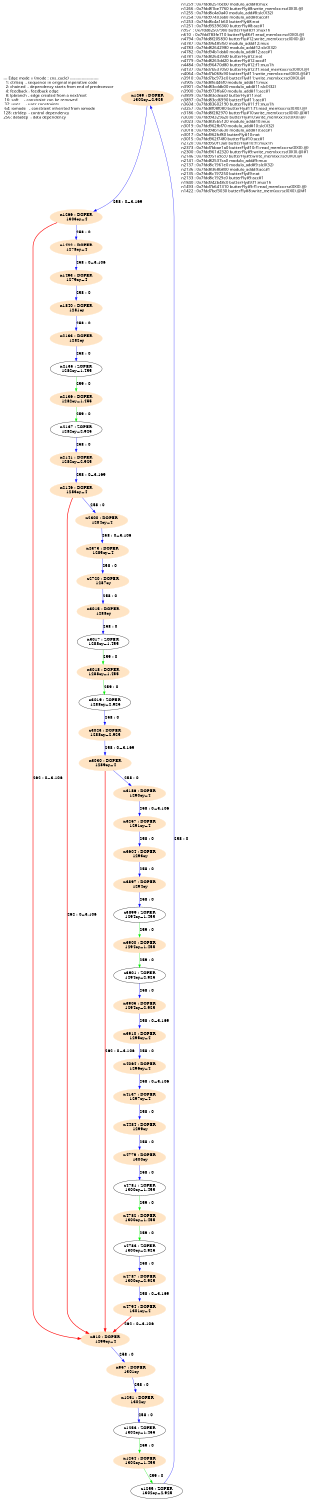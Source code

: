 digraph G {
  size="7.5,10"; center=true; ratio=auto;
  m1[fontname=Fixed,labeljust=left,label="--- Edge mode = (mode : cns_cycle) ----------------------\l  1: ctrlseq  - sequence in original inperative code     \l  2: chained  - dependency starts from end of predecessor\l  4: feedback - feedback edge                            \l  8: lpbranch - edge created from a next/exit            \l 16: soft     - constraint can be removed                \l 32: user     - user constraints                         \l 64: iomode   - constraint inherited from iomode         \l128: ctrldep  - control dependency                       \l256: datadep  - data dependency                          \l",shape=none];
  n1259[label="n1259 : DOPER\n 1302cy+2.925\n",shape=ellipse,style=filled,color=bisque];
  n1266[label="n1266 : DOPER\n 1303cy+4\n",shape=ellipse,style=filled,color=bisque];
  n1255[label="n1255 : ZOPER\n 1302cy+2.925\n",shape=ellipse];
  n1254[label="n1254 : DOPER\n 1302cy+1.455\n",shape=ellipse,style=filled,color=bisque];
  n1253[label="n1253 : ZOPER\n 1302cy+1.455\n",shape=ellipse];
  n1251[label="n1251 : DOPER\n 1302cy\n",shape=ellipse,style=filled,color=bisque];
  n957[label="n957 : DOPER\n 1301cy\n",shape=ellipse,style=filled,color=bisque];
  n610[label="n610 : DOPER\n 1299cy+4\n",shape=ellipse,style=filled,color=bisque];
  n4794[label="n4794 : DOPER\n 1301cy+4\n",shape=ellipse,style=filled,color=bisque];
  n4787[label="n4787 : DOPER\n 1300cy+2.925\n",shape=ellipse,style=filled,color=bisque];
  n4783[label="n4783 : ZOPER\n 1300cy+2.925\n",shape=ellipse];
  n4782[label="n4782 : DOPER\n 1300cy+1.455\n",shape=ellipse,style=filled,color=bisque];
  n4781[label="n4781 : ZOPER\n 1300cy+1.455\n",shape=ellipse];
  n4779[label="n4779 : DOPER\n 1300cy\n",shape=ellipse,style=filled,color=bisque];
  n4484[label="n4484 : DOPER\n 1299cy\n",shape=ellipse,style=filled,color=bisque];
  n4137[label="n4137 : DOPER\n 1297cy+4\n",shape=ellipse,style=filled,color=bisque];
  n4064[label="n4064 : DOPER\n 1296cy+4\n",shape=ellipse,style=filled,color=bisque];
  n3910[label="n3910 : DOPER\n 1295cy+4\n",shape=ellipse,style=filled,color=bisque];
  n3905[label="n3905 : DOPER\n 1294cy+2.925\n",shape=ellipse,style=filled,color=bisque];
  n3901[label="n3901 : ZOPER\n 1294cy+2.925\n",shape=ellipse];
  n3900[label="n3900 : DOPER\n 1294cy+1.455\n",shape=ellipse,style=filled,color=bisque];
  n3899[label="n3899 : ZOPER\n 1294cy+1.455\n",shape=ellipse];
  n3897[label="n3897 : DOPER\n 1294cy\n",shape=ellipse,style=filled,color=bisque];
  n3604[label="n3604 : DOPER\n 1293cy\n",shape=ellipse,style=filled,color=bisque];
  n3257[label="n3257 : DOPER\n 1291cy+4\n",shape=ellipse,style=filled,color=bisque];
  n3186[label="n3186 : DOPER\n 1290cy+4\n",shape=ellipse,style=filled,color=bisque];
  n3030[label="n3030 : DOPER\n 1289cy+4\n",shape=ellipse,style=filled,color=bisque];
  n3023[label="n3023 : DOPER\n 1288cy+2.925\n",shape=ellipse,style=filled,color=bisque];
  n3019[label="n3019 : ZOPER\n 1288cy+2.925\n",shape=ellipse];
  n3018[label="n3018 : DOPER\n 1288cy+1.455\n",shape=ellipse,style=filled,color=bisque];
  n3017[label="n3017 : ZOPER\n 1288cy+1.455\n",shape=ellipse];
  n3015[label="n3015 : DOPER\n 1288cy\n",shape=ellipse,style=filled,color=bisque];
  n2720[label="n2720 : DOPER\n 1287cy\n",shape=ellipse,style=filled,color=bisque];
  n2373[label="n2373 : DOPER\n 1285cy+4\n",shape=ellipse,style=filled,color=bisque];
  n2300[label="n2300 : DOPER\n 1284cy+4\n",shape=ellipse,style=filled,color=bisque];
  n2146[label="n2146 : DOPER\n 1283cy+4\n",shape=ellipse,style=filled,color=bisque];
  n2141[label="n2141 : DOPER\n 1282cy+2.925\n",shape=ellipse,style=filled,color=bisque];
  n2137[label="n2137 : ZOPER\n 1282cy+2.925\n",shape=ellipse];
  n2136[label="n2136 : DOPER\n 1282cy+1.455\n",shape=ellipse,style=filled,color=bisque];
  n2135[label="n2135 : ZOPER\n 1282cy+1.455\n",shape=ellipse];
  n2133[label="n2133 : DOPER\n 1282cy\n",shape=ellipse,style=filled,color=bisque];
  n1840[label="n1840 : DOPER\n 1281cy\n",shape=ellipse,style=filled,color=bisque];
  n1493[label="n1493 : DOPER\n 1279cy+4\n",shape=ellipse,style=filled,color=bisque];
  n1422[label="n1422 : DOPER\n 1278cy+4\n",shape=ellipse,style=filled,color=bisque];
  m2[fontname=Fixed,labeljust=left,label="n1259 : 0x7fdd8251beb0 modulo_add#8:mux\ln1266 : 0x7fdd81be7760 butterFly#8:write_mem(xx:rsc(0)(0).@)\ln1255 : 0x7fdd8c4a0a40 modulo_add#8:slc()(32)\ln1254 : 0x7fdd97403ab0 modulo_add#8:acc#1\ln1253 : 0x7fdd8c4a1b60 butterFly#8:not\ln1251 : 0x7fdd95396360 butterFly#8:acc#1\ln957  : 0x7fdd82507980 butterFly#8:f1:mux1h\ln610  : 0x7fdd783fe710 butterFly#8:f1:read_mem(xx:rsc(0)(0).@)\ln4794 : 0x7fdd8f205830 butterFly#12:write_mem(xx:rsc(0)(0).@)\ln4787 : 0x7fdd96485f50 modulo_add#12:mux\ln4783 : 0x7fdd82642980 modulo_add#12:slc()(32)\ln4782 : 0x7fdd94b1dab0 modulo_add#12:acc#1\ln4781 : 0x7fdd826439d0 butterFly#12:not\ln4779 : 0x7fdd8263dd20 butterFly#12:acc#1\ln4484 : 0x7fdd96470d80 butterFly#12:f1:mux1h\ln4137 : 0x7fdd7b537050 butterFly#12:f1:read_mem(xx:rsc(0)(0).@)\ln4064 : 0x7fdd7b068c90 butterFly#11:write_mem(xx:rsc(0)(0).@)#1\ln3910 : 0x7fdd7bc973e0 butterFly#11:write_mem(xx:rsc(0)(0).@)\ln3905 : 0x7fdd8fe446f0 modulo_add#11:mux\ln3901 : 0x7fdd83cddb00 modulo_add#11:slc()(32)\ln3900 : 0x7fdd973ffa60 modulo_add#11:acc#1\ln3899 : 0x7fdd83cdeaa0 butterFly#11:not\ln3897 : 0x7fdd83cd6990 butterFly#11:acc#1\ln3604 : 0x7fdd83602190 butterFly#11:f1:mux1h\ln3257 : 0x7fdd8f08f080 butterFly#11:f1:read_mem(xx:rsc(0)(0).@)\ln3186 : 0x7fdd8f282970 butterFly#10:write_mem(xx:rsc(0)(0).@)#1\ln3030 : 0x7fdd94329a20 butterFly#10:write_mem(xx:rsc(0)(0).@)\ln3023 : 0x7fdd835b5120 modulo_add#10:mux\ln3019 : 0x7fdd962fbf70 modulo_add#10:slc()(32)\ln3018 : 0x7fdd94b1a630 modulo_add#10:acc#1\ln3017 : 0x7fdd962fcf80 butterFly#10:not\ln3015 : 0x7fdd962f74f0 butterFly#10:acc#1\ln2720 : 0x7fdd950f13a0 butterFly#10:f1:mux1h\ln2373 : 0x7fdd7bbae1a0 butterFly#10:f1:read_mem(xx:rsc(0)(0).@)\ln2300 : 0x7fdd961d2320 butterFly#9:write_mem(xx:rsc(0)(0).@)#1\ln2146 : 0x7fdd951a9cc0 butterFly#9:write_mem(xx:rsc(0)(0).@)\ln2141 : 0x7fdd82537ca0 modulo_add#9:mux\ln2137 : 0x7fdd8c1961e0 modulo_add#9:slc()(32)\ln2136 : 0x7fdd8368b800 modulo_add#9:acc#1\ln2135 : 0x7fdd8c197250 butterFly#9:not\ln2133 : 0x7fdd8c1929c0 butterFly#9:acc#1\ln1840 : 0x7fdd942b48c0 butterFly#9:f1:mux1h\ln1493 : 0x7fdd7b641310 butterFly#9:f1:read_mem(xx:rsc(0)(0).@)\ln1422 : 0x7fdd7bcf3030 butterFly#8:write_mem(xx:rsc(0)(0).@)#1\l",shape=none];
  n1259 -> n1266[label="258 : 0+3.169",color=blue];
  n1255 -> n1259[label="258 : 0",color=blue];
  n1254 -> n1255[label="259 : 0",color=green2];
  n1253 -> n1254[label="259 : 0",color=green2];
  n1251 -> n1253[label="258 : 0",color=blue];
  n957 -> n1251[label="258 : 0",color=blue];
  n610 -> n957[label="258 : 0",color=blue];
  n4794 -> n610[label="262 : 0+3.106",color=red, style=bold];
  n4787 -> n4794[label="258 : 0+3.169",color=blue];
  n4783 -> n4787[label="258 : 0",color=blue];
  n4782 -> n4783[label="259 : 0",color=green2];
  n4781 -> n4782[label="259 : 0",color=green2];
  n4779 -> n4781[label="258 : 0",color=blue];
  n4484 -> n4779[label="258 : 0",color=blue];
  n4137 -> n4484[label="258 : 0",color=blue];
  n4064 -> n4137[label="258 : 0+3.106",color=blue];
  n3910 -> n4064[label="258 : 0",color=blue];
  n3905 -> n3910[label="258 : 0+3.169",color=blue];
  n3901 -> n3905[label="258 : 0",color=blue];
  n3900 -> n3901[label="259 : 0",color=green2];
  n3899 -> n3900[label="259 : 0",color=green2];
  n3897 -> n3899[label="258 : 0",color=blue];
  n3604 -> n3897[label="258 : 0",color=blue];
  n3257 -> n3604[label="258 : 0",color=blue];
  n3186 -> n3257[label="258 : 0+3.106",color=blue];
  n3030 -> n3186[label="258 : 0",color=blue];
  n3023 -> n3030[label="258 : 0+3.169",color=blue];
  n3019 -> n3023[label="258 : 0",color=blue];
  n3018 -> n3019[label="259 : 0",color=green2];
  n3017 -> n3018[label="259 : 0",color=green2];
  n3015 -> n3017[label="258 : 0",color=blue];
  n2720 -> n3015[label="258 : 0",color=blue];
  n2373 -> n2720[label="258 : 0",color=blue];
  n2300 -> n2373[label="258 : 0+3.106",color=blue];
  n2146 -> n2300[label="258 : 0",color=blue];
  n2141 -> n2146[label="258 : 0+3.169",color=blue];
  n2137 -> n2141[label="258 : 0",color=blue];
  n2136 -> n2137[label="259 : 0",color=green2];
  n2135 -> n2136[label="259 : 0",color=green2];
  n2133 -> n2135[label="258 : 0",color=blue];
  n1840 -> n2133[label="258 : 0",color=blue];
  n1493 -> n1840[label="258 : 0",color=blue];
  n1422 -> n1493[label="258 : 0+3.106",color=blue];
  n1266 -> n1422[label="258 : 0",color=blue];
  n3030 -> n610[label="262 : 0+3.106",color=red, style=bold];
  n2146 -> n610[label="262 : 0+3.106",color=red, style=bold];
  n1266 -> n610[label="262 : 0+3.106",color=red, style=bold];
}

